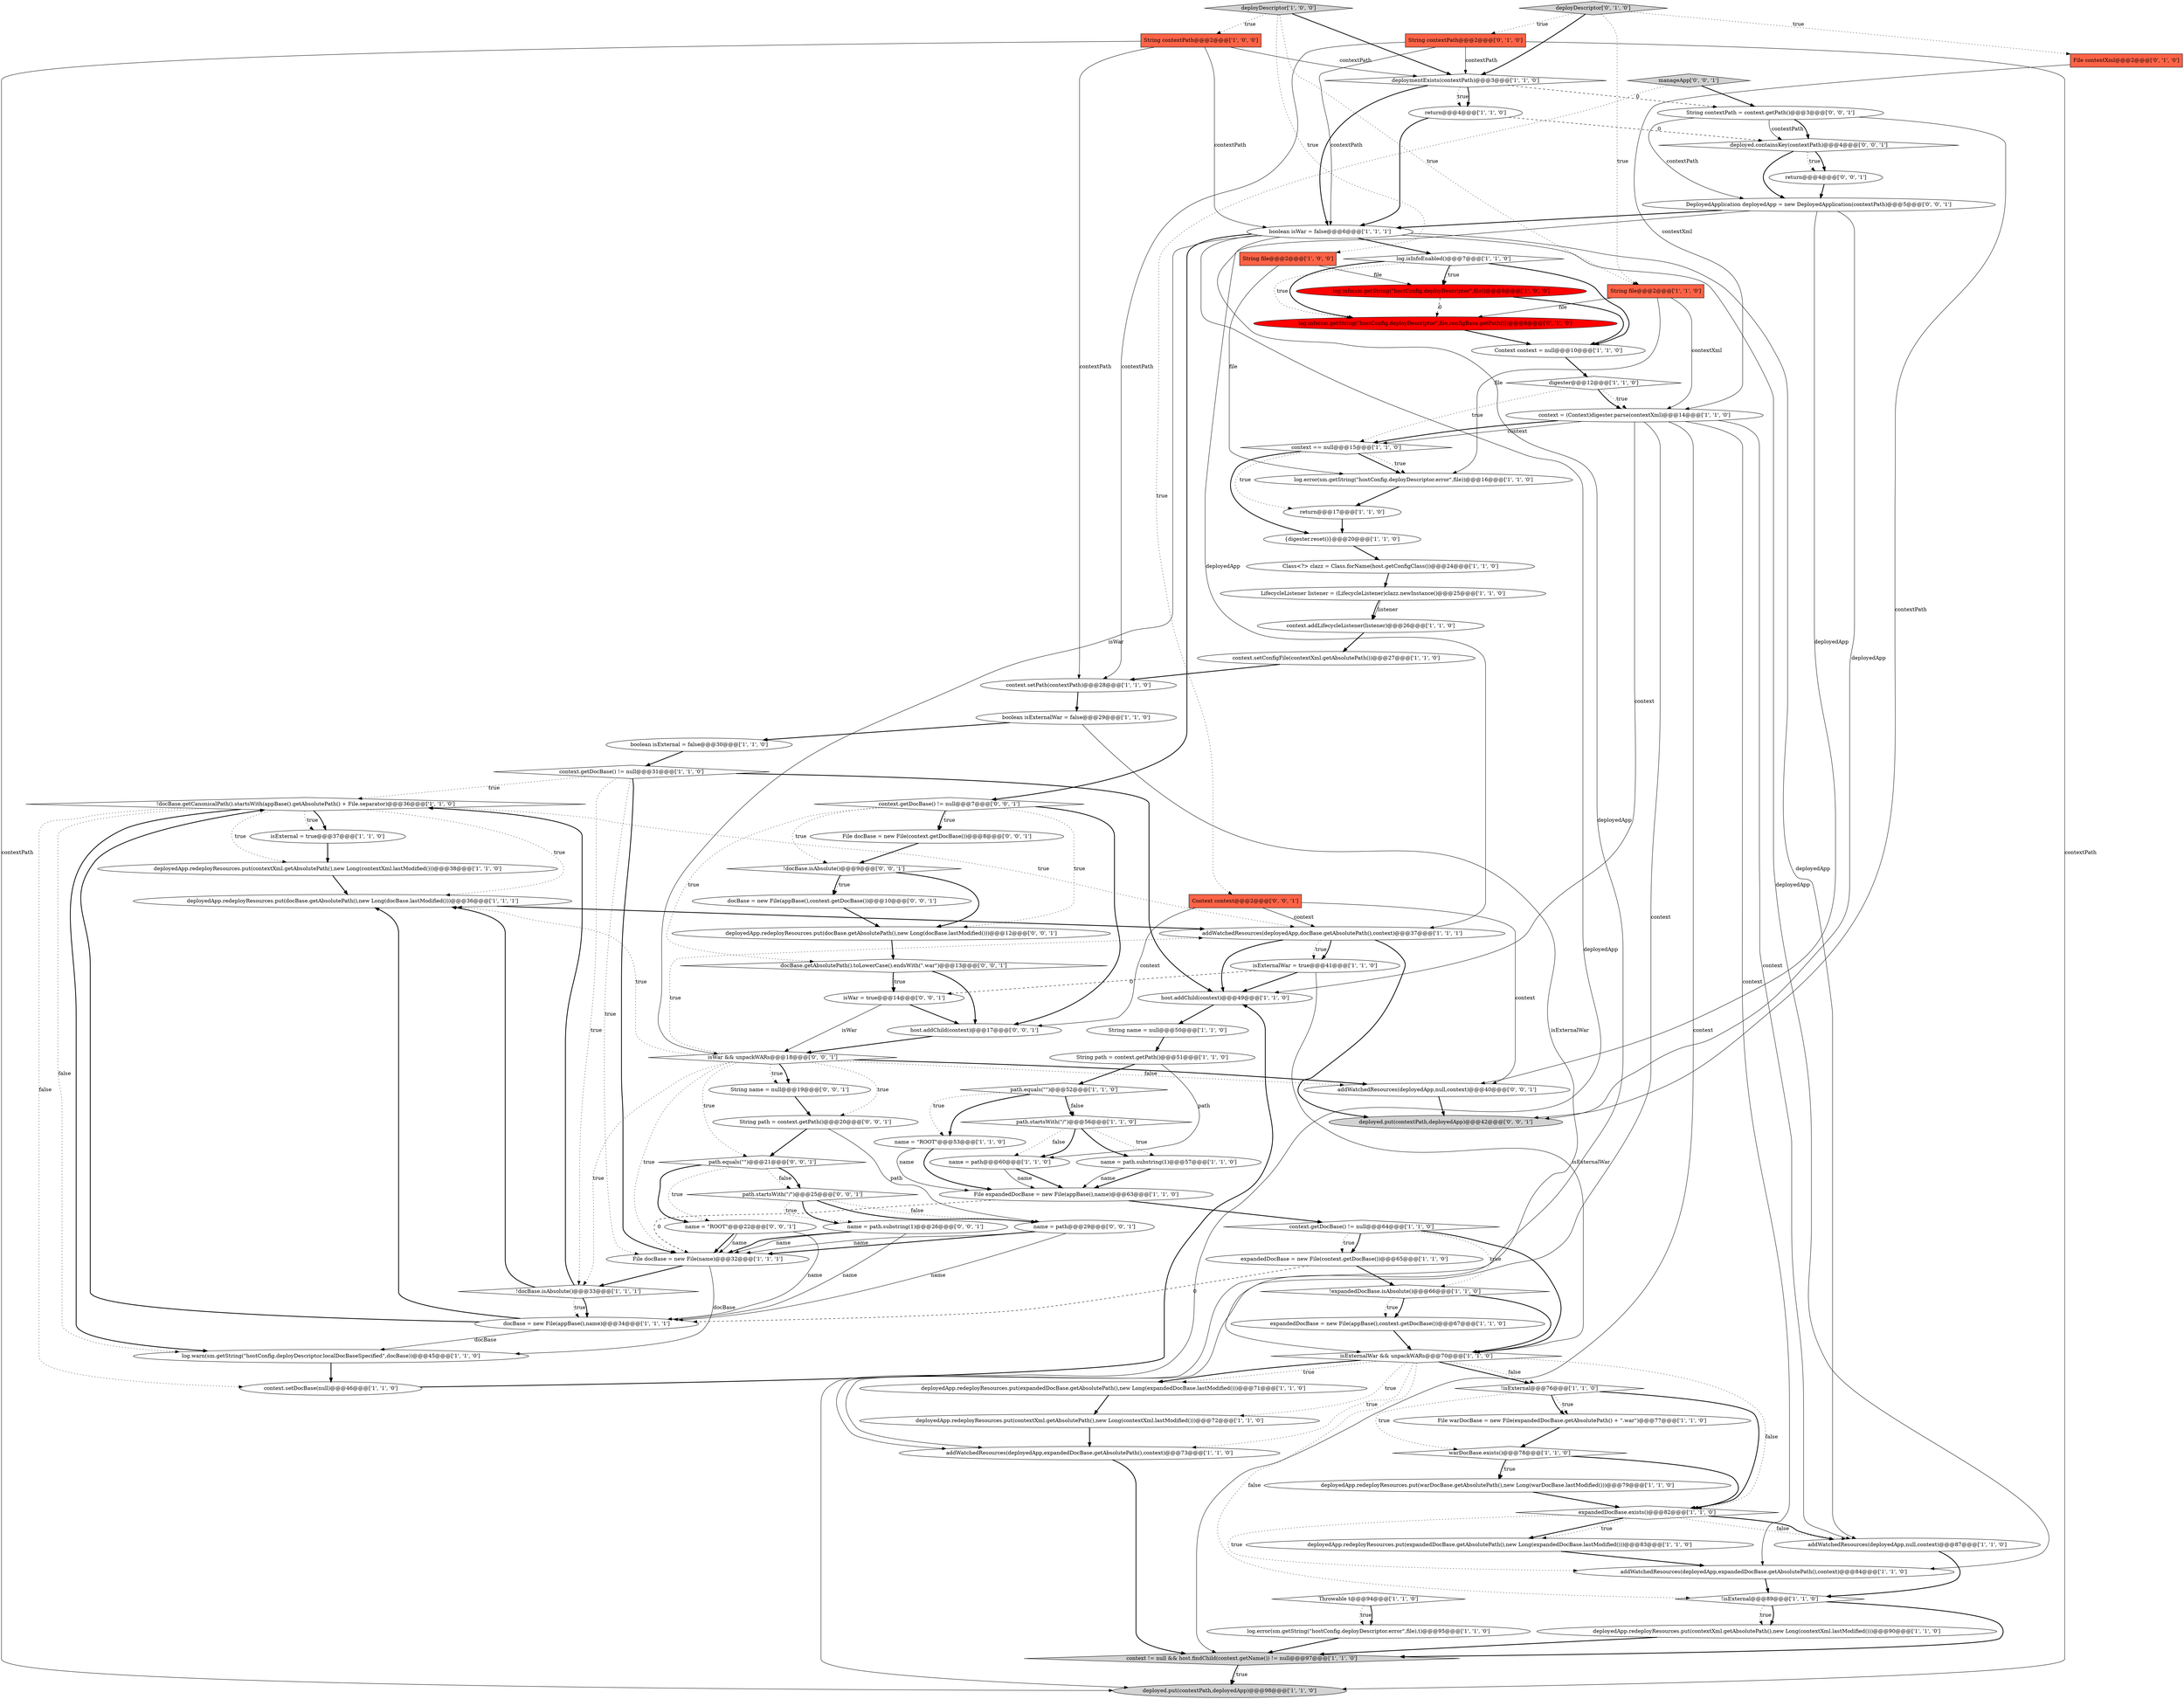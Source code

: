digraph {
30 [style = filled, label = "isExternalWar && unpackWARs@@@70@@@['1', '1', '0']", fillcolor = white, shape = diamond image = "AAA0AAABBB1BBB"];
34 [style = filled, label = "log.isInfoEnabled()@@@7@@@['1', '1', '0']", fillcolor = white, shape = diamond image = "AAA0AAABBB1BBB"];
56 [style = filled, label = "log.info(sm.getString(\"hostConfig.deployDescriptor\",file))@@@8@@@['1', '0', '0']", fillcolor = red, shape = ellipse image = "AAA1AAABBB1BBB"];
57 [style = filled, label = "addWatchedResources(deployedApp,null,context)@@@87@@@['1', '1', '0']", fillcolor = white, shape = ellipse image = "AAA0AAABBB1BBB"];
74 [style = filled, label = "String path = context.getPath()@@@20@@@['0', '0', '1']", fillcolor = white, shape = ellipse image = "AAA0AAABBB3BBB"];
45 [style = filled, label = "String file@@@2@@@['1', '0', '0']", fillcolor = tomato, shape = box image = "AAA0AAABBB1BBB"];
37 [style = filled, label = "!expandedDocBase.isAbsolute()@@@66@@@['1', '1', '0']", fillcolor = white, shape = diamond image = "AAA0AAABBB1BBB"];
21 [style = filled, label = "String name = null@@@50@@@['1', '1', '0']", fillcolor = white, shape = ellipse image = "AAA0AAABBB1BBB"];
53 [style = filled, label = "context = (Context)digester.parse(contextXml)@@@14@@@['1', '1', '0']", fillcolor = white, shape = ellipse image = "AAA0AAABBB1BBB"];
55 [style = filled, label = "deployDescriptor['1', '0', '0']", fillcolor = lightgray, shape = diamond image = "AAA0AAABBB1BBB"];
54 [style = filled, label = "addWatchedResources(deployedApp,expandedDocBase.getAbsolutePath(),context)@@@73@@@['1', '1', '0']", fillcolor = white, shape = ellipse image = "AAA0AAABBB1BBB"];
42 [style = filled, label = "!docBase.getCanonicalPath().startsWith(appBase().getAbsolutePath() + File.separator)@@@36@@@['1', '1', '0']", fillcolor = white, shape = diamond image = "AAA0AAABBB1BBB"];
58 [style = filled, label = "name = path@@@60@@@['1', '1', '0']", fillcolor = white, shape = ellipse image = "AAA0AAABBB1BBB"];
73 [style = filled, label = "host.addChild(context)@@@17@@@['0', '0', '1']", fillcolor = white, shape = ellipse image = "AAA0AAABBB3BBB"];
92 [style = filled, label = "deployed.containsKey(contextPath)@@@4@@@['0', '0', '1']", fillcolor = white, shape = diamond image = "AAA0AAABBB3BBB"];
88 [style = filled, label = "deployedApp.redeployResources.put(docBase.getAbsolutePath(),new Long(docBase.lastModified()))@@@12@@@['0', '0', '1']", fillcolor = white, shape = ellipse image = "AAA0AAABBB3BBB"];
75 [style = filled, label = "docBase = new File(appBase(),context.getDocBase())@@@10@@@['0', '0', '1']", fillcolor = white, shape = ellipse image = "AAA0AAABBB3BBB"];
31 [style = filled, label = "context.addLifecycleListener(listener)@@@26@@@['1', '1', '0']", fillcolor = white, shape = ellipse image = "AAA0AAABBB1BBB"];
11 [style = filled, label = "log.error(sm.getString(\"hostConfig.deployDescriptor.error\",file))@@@16@@@['1', '1', '0']", fillcolor = white, shape = ellipse image = "AAA0AAABBB1BBB"];
91 [style = filled, label = "deployed.put(contextPath,deployedApp)@@@42@@@['0', '0', '1']", fillcolor = lightgray, shape = ellipse image = "AAA0AAABBB3BBB"];
10 [style = filled, label = "context.setPath(contextPath)@@@28@@@['1', '1', '0']", fillcolor = white, shape = ellipse image = "AAA0AAABBB1BBB"];
77 [style = filled, label = "String name = null@@@19@@@['0', '0', '1']", fillcolor = white, shape = ellipse image = "AAA0AAABBB3BBB"];
41 [style = filled, label = "name = path.substring(1)@@@57@@@['1', '1', '0']", fillcolor = white, shape = ellipse image = "AAA0AAABBB1BBB"];
83 [style = filled, label = "DeployedApplication deployedApp = new DeployedApplication(contextPath)@@@5@@@['0', '0', '1']", fillcolor = white, shape = ellipse image = "AAA0AAABBB3BBB"];
93 [style = filled, label = "!docBase.isAbsolute()@@@9@@@['0', '0', '1']", fillcolor = white, shape = diamond image = "AAA0AAABBB3BBB"];
40 [style = filled, label = "return@@@17@@@['1', '1', '0']", fillcolor = white, shape = ellipse image = "AAA0AAABBB1BBB"];
66 [style = filled, label = "String contextPath@@@2@@@['0', '1', '0']", fillcolor = tomato, shape = box image = "AAA0AAABBB2BBB"];
12 [style = filled, label = "deployedApp.redeployResources.put(expandedDocBase.getAbsolutePath(),new Long(expandedDocBase.lastModified()))@@@71@@@['1', '1', '0']", fillcolor = white, shape = ellipse image = "AAA0AAABBB1BBB"];
1 [style = filled, label = "addWatchedResources(deployedApp,expandedDocBase.getAbsolutePath(),context)@@@84@@@['1', '1', '0']", fillcolor = white, shape = ellipse image = "AAA0AAABBB1BBB"];
32 [style = filled, label = "deployedApp.redeployResources.put(warDocBase.getAbsolutePath(),new Long(warDocBase.lastModified()))@@@79@@@['1', '1', '0']", fillcolor = white, shape = ellipse image = "AAA0AAABBB1BBB"];
36 [style = filled, label = "File warDocBase = new File(expandedDocBase.getAbsolutePath() + \".war\")@@@77@@@['1', '1', '0']", fillcolor = white, shape = ellipse image = "AAA0AAABBB1BBB"];
19 [style = filled, label = "log.error(sm.getString(\"hostConfig.deployDescriptor.error\",file),t)@@@95@@@['1', '1', '0']", fillcolor = white, shape = ellipse image = "AAA0AAABBB1BBB"];
2 [style = filled, label = "Class<?> clazz = Class.forName(host.getConfigClass())@@@24@@@['1', '1', '0']", fillcolor = white, shape = ellipse image = "AAA0AAABBB1BBB"];
52 [style = filled, label = "String file@@@2@@@['1', '1', '0']", fillcolor = tomato, shape = box image = "AAA0AAABBB1BBB"];
69 [style = filled, label = "File contextXml@@@2@@@['0', '1', '0']", fillcolor = tomato, shape = box image = "AAA0AAABBB2BBB"];
33 [style = filled, label = "isExternalWar = true@@@41@@@['1', '1', '0']", fillcolor = white, shape = ellipse image = "AAA0AAABBB1BBB"];
48 [style = filled, label = "boolean isExternal = false@@@30@@@['1', '1', '0']", fillcolor = white, shape = ellipse image = "AAA0AAABBB1BBB"];
86 [style = filled, label = "manageApp['0', '0', '1']", fillcolor = lightgray, shape = diamond image = "AAA0AAABBB3BBB"];
27 [style = filled, label = "!docBase.isAbsolute()@@@33@@@['1', '1', '1']", fillcolor = white, shape = diamond image = "AAA0AAABBB1BBB"];
4 [style = filled, label = "expandedDocBase = new File(context.getDocBase())@@@65@@@['1', '1', '0']", fillcolor = white, shape = ellipse image = "AAA0AAABBB1BBB"];
20 [style = filled, label = "docBase = new File(appBase(),name)@@@34@@@['1', '1', '1']", fillcolor = white, shape = ellipse image = "AAA0AAABBB1BBB"];
14 [style = filled, label = "String path = context.getPath()@@@51@@@['1', '1', '0']", fillcolor = white, shape = ellipse image = "AAA0AAABBB1BBB"];
39 [style = filled, label = "context.getDocBase() != null@@@64@@@['1', '1', '0']", fillcolor = white, shape = diamond image = "AAA0AAABBB1BBB"];
50 [style = filled, label = "context.getDocBase() != null@@@31@@@['1', '1', '0']", fillcolor = white, shape = diamond image = "AAA0AAABBB1BBB"];
47 [style = filled, label = "digester@@@12@@@['1', '1', '0']", fillcolor = white, shape = diamond image = "AAA0AAABBB1BBB"];
60 [style = filled, label = "isExternal = true@@@37@@@['1', '1', '0']", fillcolor = white, shape = ellipse image = "AAA0AAABBB1BBB"];
67 [style = filled, label = "log.info(sm.getString(\"hostConfig.deployDescriptor\",file,configBase.getPath()))@@@8@@@['0', '1', '0']", fillcolor = red, shape = ellipse image = "AAA1AAABBB2BBB"];
9 [style = filled, label = "File expandedDocBase = new File(appBase(),name)@@@63@@@['1', '1', '0']", fillcolor = white, shape = ellipse image = "AAA0AAABBB1BBB"];
61 [style = filled, label = "Context context = null@@@10@@@['1', '1', '0']", fillcolor = white, shape = ellipse image = "AAA0AAABBB1BBB"];
24 [style = filled, label = "context == null@@@15@@@['1', '1', '0']", fillcolor = white, shape = diamond image = "AAA0AAABBB1BBB"];
28 [style = filled, label = "addWatchedResources(deployedApp,docBase.getAbsolutePath(),context)@@@37@@@['1', '1', '1']", fillcolor = white, shape = ellipse image = "AAA0AAABBB1BBB"];
13 [style = filled, label = "warDocBase.exists()@@@78@@@['1', '1', '0']", fillcolor = white, shape = diamond image = "AAA0AAABBB1BBB"];
90 [style = filled, label = "path.startsWith(\"/\")@@@25@@@['0', '0', '1']", fillcolor = white, shape = diamond image = "AAA0AAABBB3BBB"];
64 [style = filled, label = "!isExternal@@@89@@@['1', '1', '0']", fillcolor = white, shape = diamond image = "AAA0AAABBB1BBB"];
25 [style = filled, label = "host.addChild(context)@@@49@@@['1', '1', '0']", fillcolor = white, shape = ellipse image = "AAA0AAABBB1BBB"];
15 [style = filled, label = "log.warn(sm.getString(\"hostConfig.deployDescriptor.localDocBaseSpecified\",docBase))@@@45@@@['1', '1', '0']", fillcolor = white, shape = ellipse image = "AAA0AAABBB1BBB"];
5 [style = filled, label = "path.startsWith(\"/\")@@@56@@@['1', '1', '0']", fillcolor = white, shape = diamond image = "AAA0AAABBB1BBB"];
68 [style = filled, label = "deployDescriptor['0', '1', '0']", fillcolor = lightgray, shape = diamond image = "AAA0AAABBB2BBB"];
70 [style = filled, label = "path.equals(\"\")@@@21@@@['0', '0', '1']", fillcolor = white, shape = diamond image = "AAA0AAABBB3BBB"];
18 [style = filled, label = "deployedApp.redeployResources.put(contextXml.getAbsolutePath(),new Long(contextXml.lastModified()))@@@90@@@['1', '1', '0']", fillcolor = white, shape = ellipse image = "AAA0AAABBB1BBB"];
82 [style = filled, label = "name = path.substring(1)@@@26@@@['0', '0', '1']", fillcolor = white, shape = ellipse image = "AAA0AAABBB3BBB"];
84 [style = filled, label = "isWar = true@@@14@@@['0', '0', '1']", fillcolor = white, shape = ellipse image = "AAA0AAABBB3BBB"];
63 [style = filled, label = "return@@@4@@@['1', '1', '0']", fillcolor = white, shape = ellipse image = "AAA0AAABBB1BBB"];
44 [style = filled, label = "deployedApp.redeployResources.put(contextXml.getAbsolutePath(),new Long(contextXml.lastModified()))@@@72@@@['1', '1', '0']", fillcolor = white, shape = ellipse image = "AAA0AAABBB1BBB"];
71 [style = filled, label = "docBase.getAbsolutePath().toLowerCase().endsWith(\".war\")@@@13@@@['0', '0', '1']", fillcolor = white, shape = diamond image = "AAA0AAABBB3BBB"];
0 [style = filled, label = "deployedApp.redeployResources.put(docBase.getAbsolutePath(),new Long(docBase.lastModified()))@@@36@@@['1', '1', '1']", fillcolor = white, shape = ellipse image = "AAA0AAABBB1BBB"];
65 [style = filled, label = "!isExternal@@@76@@@['1', '1', '0']", fillcolor = white, shape = diamond image = "AAA0AAABBB1BBB"];
43 [style = filled, label = "name = \"ROOT\"@@@53@@@['1', '1', '0']", fillcolor = white, shape = ellipse image = "AAA0AAABBB1BBB"];
7 [style = filled, label = "deployedApp.redeployResources.put(contextXml.getAbsolutePath(),new Long(contextXml.lastModified()))@@@38@@@['1', '1', '0']", fillcolor = white, shape = ellipse image = "AAA0AAABBB1BBB"];
85 [style = filled, label = "File docBase = new File(context.getDocBase())@@@8@@@['0', '0', '1']", fillcolor = white, shape = ellipse image = "AAA0AAABBB3BBB"];
8 [style = filled, label = "File docBase = new File(name)@@@32@@@['1', '1', '1']", fillcolor = white, shape = ellipse image = "AAA0AAABBB1BBB"];
72 [style = filled, label = "addWatchedResources(deployedApp,null,context)@@@40@@@['0', '0', '1']", fillcolor = white, shape = ellipse image = "AAA0AAABBB3BBB"];
87 [style = filled, label = "context.getDocBase() != null@@@7@@@['0', '0', '1']", fillcolor = white, shape = diamond image = "AAA0AAABBB3BBB"];
49 [style = filled, label = "expandedDocBase.exists()@@@82@@@['1', '1', '0']", fillcolor = white, shape = diamond image = "AAA0AAABBB1BBB"];
38 [style = filled, label = "Throwable t@@@94@@@['1', '1', '0']", fillcolor = white, shape = diamond image = "AAA0AAABBB1BBB"];
78 [style = filled, label = "name = \"ROOT\"@@@22@@@['0', '0', '1']", fillcolor = white, shape = ellipse image = "AAA0AAABBB3BBB"];
79 [style = filled, label = "return@@@4@@@['0', '0', '1']", fillcolor = white, shape = ellipse image = "AAA0AAABBB3BBB"];
3 [style = filled, label = "path.equals(\"\")@@@52@@@['1', '1', '0']", fillcolor = white, shape = diamond image = "AAA0AAABBB1BBB"];
46 [style = filled, label = "boolean isWar = false@@@6@@@['1', '1', '1']", fillcolor = white, shape = ellipse image = "AAA0AAABBB1BBB"];
6 [style = filled, label = "deploymentExists(contextPath)@@@3@@@['1', '1', '0']", fillcolor = white, shape = diamond image = "AAA0AAABBB1BBB"];
89 [style = filled, label = "name = path@@@29@@@['0', '0', '1']", fillcolor = white, shape = ellipse image = "AAA0AAABBB3BBB"];
59 [style = filled, label = "context != null && host.findChild(context.getName()) != null@@@97@@@['1', '1', '0']", fillcolor = lightgray, shape = diamond image = "AAA0AAABBB1BBB"];
26 [style = filled, label = "expandedDocBase = new File(appBase(),context.getDocBase())@@@67@@@['1', '1', '0']", fillcolor = white, shape = ellipse image = "AAA0AAABBB1BBB"];
17 [style = filled, label = "boolean isExternalWar = false@@@29@@@['1', '1', '0']", fillcolor = white, shape = ellipse image = "AAA0AAABBB1BBB"];
16 [style = filled, label = "context.setConfigFile(contextXml.getAbsolutePath())@@@27@@@['1', '1', '0']", fillcolor = white, shape = ellipse image = "AAA0AAABBB1BBB"];
35 [style = filled, label = "context.setDocBase(null)@@@46@@@['1', '1', '0']", fillcolor = white, shape = ellipse image = "AAA0AAABBB1BBB"];
22 [style = filled, label = "deployed.put(contextPath,deployedApp)@@@98@@@['1', '1', '0']", fillcolor = lightgray, shape = ellipse image = "AAA0AAABBB1BBB"];
62 [style = filled, label = "{digester.reset()}@@@20@@@['1', '1', '0']", fillcolor = white, shape = ellipse image = "AAA0AAABBB1BBB"];
29 [style = filled, label = "String contextPath@@@2@@@['1', '0', '0']", fillcolor = tomato, shape = box image = "AAA0AAABBB1BBB"];
80 [style = filled, label = "String contextPath = context.getPath()@@@3@@@['0', '0', '1']", fillcolor = white, shape = ellipse image = "AAA0AAABBB3BBB"];
51 [style = filled, label = "LifecycleListener listener = (LifecycleListener)clazz.newInstance()@@@25@@@['1', '1', '0']", fillcolor = white, shape = ellipse image = "AAA0AAABBB1BBB"];
23 [style = filled, label = "deployedApp.redeployResources.put(expandedDocBase.getAbsolutePath(),new Long(expandedDocBase.lastModified()))@@@83@@@['1', '1', '0']", fillcolor = white, shape = ellipse image = "AAA0AAABBB1BBB"];
76 [style = filled, label = "Context context@@@2@@@['0', '0', '1']", fillcolor = tomato, shape = box image = "AAA0AAABBB3BBB"];
81 [style = filled, label = "isWar && unpackWARs@@@18@@@['0', '0', '1']", fillcolor = white, shape = diamond image = "AAA0AAABBB3BBB"];
14->3 [style = bold, label=""];
30->44 [style = dotted, label="true"];
34->61 [style = bold, label=""];
5->58 [style = dotted, label="false"];
46->34 [style = bold, label=""];
12->44 [style = bold, label=""];
53->24 [style = solid, label="context"];
34->67 [style = bold, label=""];
20->15 [style = solid, label="docBase"];
63->92 [style = dashed, label="0"];
34->56 [style = dotted, label="true"];
2->51 [style = bold, label=""];
64->18 [style = bold, label=""];
20->0 [style = bold, label=""];
38->19 [style = dotted, label="true"];
89->20 [style = solid, label="name"];
68->69 [style = dotted, label="true"];
59->22 [style = dotted, label="true"];
41->9 [style = bold, label=""];
10->17 [style = bold, label=""];
42->60 [style = bold, label=""];
13->49 [style = bold, label=""];
81->28 [style = dotted, label="true"];
47->53 [style = dotted, label="true"];
9->8 [style = dashed, label="0"];
58->9 [style = bold, label=""];
55->45 [style = dotted, label="true"];
29->22 [style = solid, label="contextPath"];
50->27 [style = dotted, label="true"];
81->0 [style = dotted, label="true"];
42->35 [style = dotted, label="false"];
30->65 [style = bold, label=""];
3->5 [style = bold, label=""];
90->82 [style = dotted, label="true"];
65->36 [style = dotted, label="true"];
14->58 [style = solid, label="path"];
33->25 [style = bold, label=""];
24->11 [style = bold, label=""];
78->20 [style = solid, label="name"];
83->72 [style = solid, label="deployedApp"];
74->70 [style = bold, label=""];
89->8 [style = bold, label=""];
81->72 [style = dotted, label="false"];
80->92 [style = solid, label="contextPath"];
28->25 [style = bold, label=""];
45->56 [style = solid, label="file"];
66->22 [style = solid, label="contextPath"];
56->67 [style = dashed, label="0"];
59->22 [style = bold, label=""];
53->25 [style = solid, label="context"];
93->75 [style = dotted, label="true"];
70->90 [style = dotted, label="false"];
6->46 [style = bold, label=""];
3->5 [style = dotted, label="false"];
8->27 [style = bold, label=""];
62->2 [style = bold, label=""];
90->89 [style = bold, label=""];
42->0 [style = dotted, label="true"];
42->15 [style = bold, label=""];
25->21 [style = bold, label=""];
78->8 [style = bold, label=""];
80->92 [style = bold, label=""];
79->83 [style = bold, label=""];
78->8 [style = solid, label="name"];
47->53 [style = bold, label=""];
43->9 [style = solid, label="name"];
40->62 [style = bold, label=""];
52->11 [style = solid, label="file"];
9->39 [style = bold, label=""];
13->32 [style = bold, label=""];
64->18 [style = dotted, label="true"];
27->0 [style = bold, label=""];
37->26 [style = bold, label=""];
65->13 [style = dotted, label="true"];
32->49 [style = bold, label=""];
46->87 [style = bold, label=""];
30->64 [style = dotted, label="false"];
29->46 [style = solid, label="contextPath"];
30->12 [style = dotted, label="true"];
53->59 [style = solid, label="context"];
48->50 [style = bold, label=""];
81->77 [style = bold, label=""];
77->74 [style = bold, label=""];
7->0 [style = bold, label=""];
42->60 [style = dotted, label="true"];
46->57 [style = solid, label="deployedApp"];
50->8 [style = dotted, label="true"];
87->88 [style = dotted, label="true"];
76->73 [style = solid, label="context"];
39->4 [style = bold, label=""];
68->66 [style = dotted, label="true"];
30->49 [style = dotted, label="false"];
81->27 [style = dotted, label="true"];
15->35 [style = bold, label=""];
67->61 [style = bold, label=""];
72->91 [style = bold, label=""];
74->89 [style = solid, label="path"];
13->32 [style = dotted, label="true"];
42->7 [style = dotted, label="true"];
30->54 [style = dotted, label="true"];
92->79 [style = dotted, label="true"];
52->67 [style = solid, label="file"];
85->93 [style = bold, label=""];
27->20 [style = dotted, label="true"];
71->84 [style = bold, label=""];
53->24 [style = bold, label=""];
46->1 [style = solid, label="deployedApp"];
54->59 [style = bold, label=""];
49->1 [style = dotted, label="true"];
90->82 [style = bold, label=""];
80->91 [style = solid, label="contextPath"];
17->30 [style = solid, label="isExternalWar"];
73->81 [style = bold, label=""];
68->6 [style = bold, label=""];
28->91 [style = bold, label=""];
51->31 [style = solid, label="listener"];
68->52 [style = dotted, label="true"];
87->71 [style = dotted, label="true"];
27->20 [style = bold, label=""];
70->78 [style = bold, label=""];
86->76 [style = dotted, label="true"];
44->54 [style = bold, label=""];
87->85 [style = bold, label=""];
41->9 [style = solid, label="name"];
53->57 [style = solid, label="context"];
42->15 [style = dotted, label="false"];
5->41 [style = dotted, label="true"];
46->54 [style = solid, label="deployedApp"];
90->89 [style = dotted, label="false"];
37->30 [style = bold, label=""];
8->15 [style = solid, label="docBase"];
66->10 [style = solid, label="contextPath"];
49->23 [style = bold, label=""];
18->59 [style = bold, label=""];
84->73 [style = bold, label=""];
52->53 [style = solid, label="contextXml"];
53->54 [style = solid, label="context"];
29->10 [style = solid, label="contextPath"];
3->43 [style = dotted, label="true"];
42->28 [style = dotted, label="true"];
64->59 [style = bold, label=""];
19->59 [style = bold, label=""];
49->23 [style = dotted, label="true"];
43->9 [style = bold, label=""];
29->6 [style = solid, label="contextPath"];
84->81 [style = solid, label="isWar"];
38->19 [style = bold, label=""];
34->56 [style = bold, label=""];
35->25 [style = bold, label=""];
92->83 [style = bold, label=""];
24->11 [style = dotted, label="true"];
81->8 [style = dotted, label="true"];
39->37 [style = dotted, label="true"];
71->73 [style = bold, label=""];
30->12 [style = bold, label=""];
36->13 [style = bold, label=""];
55->29 [style = dotted, label="true"];
87->85 [style = dotted, label="true"];
63->46 [style = bold, label=""];
6->80 [style = dashed, label="0"];
92->79 [style = bold, label=""];
50->42 [style = dotted, label="true"];
4->20 [style = dashed, label="0"];
37->26 [style = dotted, label="true"];
70->78 [style = dotted, label="true"];
81->70 [style = dotted, label="true"];
82->20 [style = solid, label="name"];
20->42 [style = bold, label=""];
55->6 [style = bold, label=""];
33->84 [style = dashed, label="0"];
30->65 [style = dotted, label="false"];
5->58 [style = bold, label=""];
6->63 [style = dotted, label="true"];
6->63 [style = bold, label=""];
24->40 [style = dotted, label="true"];
87->73 [style = bold, label=""];
21->14 [style = bold, label=""];
71->84 [style = dotted, label="true"];
57->64 [style = bold, label=""];
31->16 [style = bold, label=""];
16->10 [style = bold, label=""];
28->33 [style = dotted, label="true"];
53->1 [style = solid, label="context"];
76->72 [style = solid, label="context"];
82->8 [style = solid, label="name"];
34->67 [style = dotted, label="true"];
56->61 [style = bold, label=""];
83->28 [style = solid, label="deployedApp"];
66->46 [style = solid, label="contextPath"];
11->40 [style = bold, label=""];
58->9 [style = solid, label="name"];
33->30 [style = solid, label="isExternalWar"];
87->93 [style = dotted, label="true"];
83->46 [style = bold, label=""];
76->28 [style = solid, label="context"];
55->52 [style = dotted, label="true"];
50->25 [style = bold, label=""];
27->42 [style = bold, label=""];
39->30 [style = bold, label=""];
26->30 [style = bold, label=""];
65->36 [style = bold, label=""];
45->11 [style = solid, label="file"];
66->6 [style = solid, label="contextPath"];
75->88 [style = bold, label=""];
39->4 [style = dotted, label="true"];
89->8 [style = solid, label="name"];
49->57 [style = dotted, label="false"];
5->41 [style = bold, label=""];
88->71 [style = bold, label=""];
28->33 [style = bold, label=""];
4->37 [style = bold, label=""];
81->72 [style = bold, label=""];
60->7 [style = bold, label=""];
61->47 [style = bold, label=""];
83->91 [style = solid, label="deployedApp"];
46->22 [style = solid, label="deployedApp"];
80->83 [style = solid, label="contextPath"];
17->48 [style = bold, label=""];
86->80 [style = bold, label=""];
50->8 [style = bold, label=""];
81->74 [style = dotted, label="true"];
23->1 [style = bold, label=""];
46->81 [style = solid, label="isWar"];
81->77 [style = dotted, label="true"];
3->43 [style = bold, label=""];
69->53 [style = solid, label="contextXml"];
24->62 [style = bold, label=""];
93->88 [style = bold, label=""];
51->31 [style = bold, label=""];
49->57 [style = bold, label=""];
93->75 [style = bold, label=""];
82->8 [style = bold, label=""];
1->64 [style = bold, label=""];
65->49 [style = bold, label=""];
70->90 [style = bold, label=""];
47->24 [style = dotted, label="true"];
0->28 [style = bold, label=""];
}
